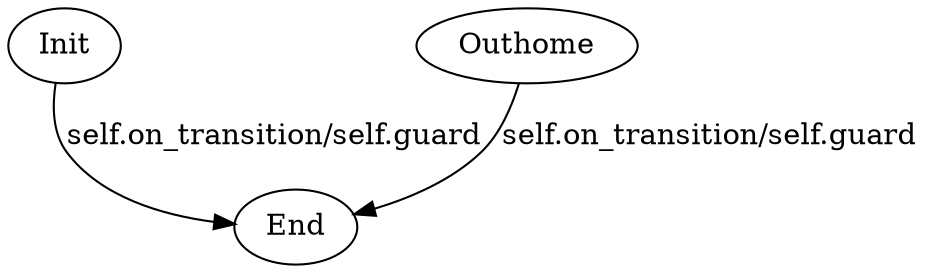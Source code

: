 #init Init
digraph "self.test" {
    Init [comment="self.on_enter/self.on_leave"] //bruh
    Outhome [comment="self.on_enter_/self.on_leave_"]
    {Init Outhome} -> End [label="self.on_transition/self.guard"]
}